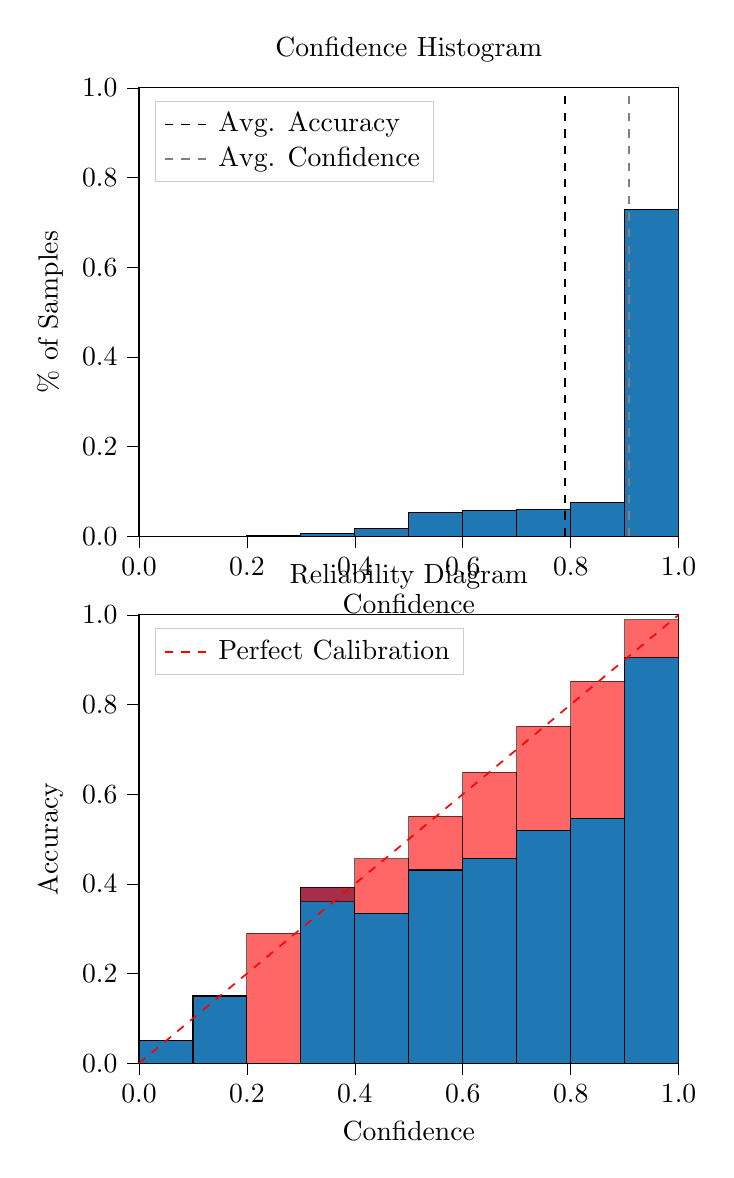 % This file was created by tikzplotlib v0.9.8.
\begin{tikzpicture}

\definecolor{color0}{rgb}{0.122,0.467,0.706}

\begin{groupplot}[group style={group size=1 by 2}]
\nextgroupplot[
legend cell align={left},
legend style={
  fill opacity=0.8,
  draw opacity=1,
  text opacity=1,
  at={(0.03,0.97)},
  anchor=north west,
  draw=white!80!black
},
tick align=outside,
tick pos=left,
title={Confidence Histogram},
x grid style={white!69.02!black},
xlabel={Confidence},
xmin=0, xmax=1,
xtick style={color=black},
xtick={0,0.2,0.4,0.6,0.8,1},
xticklabels={0.0,0.2,0.4,0.6,0.8,1.0},
y grid style={white!69.02!black},
ylabel={\% of Samples},
ymin=0, ymax=1,
ytick style={color=black},
ytick={0,0.2,0.4,0.6,0.8,1},
yticklabels={0.0,0.2,0.4,0.6,0.8,1.0}
]
\draw[draw=black,fill=color0] (axis cs:-6.939e-18,0) rectangle (axis cs:0.1,0);
\draw[draw=black,fill=color0] (axis cs:0.1,0) rectangle (axis cs:0.2,0);
\draw[draw=black,fill=color0] (axis cs:0.2,0) rectangle (axis cs:0.3,0.001);
\draw[draw=black,fill=color0] (axis cs:0.3,0) rectangle (axis cs:0.4,0.006);
\draw[draw=black,fill=color0] (axis cs:0.4,0) rectangle (axis cs:0.5,0.018);
\draw[draw=black,fill=color0] (axis cs:0.5,0) rectangle (axis cs:0.6,0.053);
\draw[draw=black,fill=color0] (axis cs:0.6,0) rectangle (axis cs:0.7,0.057);
\draw[draw=black,fill=color0] (axis cs:0.7,0) rectangle (axis cs:0.8,0.059);
\draw[draw=black,fill=color0] (axis cs:0.8,0) rectangle (axis cs:0.9,0.076);
\draw[draw=black,fill=color0] (axis cs:0.9,0) rectangle (axis cs:1,0.729);
\addplot [semithick, black, dashed]
table {%
0.79 0
0.79 1
};
\addlegendentry{Avg. Accuracy}
\addplot [semithick, white!50.196!black, dashed]
table {%
0.908 0
0.908 1
};
\addlegendentry{Avg. Confidence}

\nextgroupplot[
legend cell align={left},
legend style={
  fill opacity=0.8,
  draw opacity=1,
  text opacity=1,
  at={(0.03,0.97)},
  anchor=north west,
  draw=white!80!black
},
tick align=outside,
tick pos=left,
title={Reliability Diagram},
x grid style={white!69.02!black},
xlabel={Confidence},
xmin=0, xmax=1,
xtick style={color=black},
xtick={0,0.2,0.4,0.6,0.8,1},
xticklabels={0.0,0.2,0.4,0.6,0.8,1.0},
y grid style={white!69.02!black},
ylabel={Accuracy},
ymin=0, ymax=1,
ytick style={color=black},
ytick={0,0.2,0.4,0.6,0.8,1},
yticklabels={0.0,0.2,0.4,0.6,0.8,1.0}
]
\draw[draw=black,fill=color0] (axis cs:-6.939e-18,0) rectangle (axis cs:0.1,0.05);
\draw[draw=black,fill=color0] (axis cs:0.1,0) rectangle (axis cs:0.2,0.15);
\draw[draw=black,fill=color0] (axis cs:0.2,0) rectangle (axis cs:0.3,0);
\draw[draw=black,fill=color0] (axis cs:0.3,0) rectangle (axis cs:0.4,0.393);
\draw[draw=black,fill=color0] (axis cs:0.4,0) rectangle (axis cs:0.5,0.335);
\draw[draw=black,fill=color0] (axis cs:0.5,0) rectangle (axis cs:0.6,0.431);
\draw[draw=black,fill=color0] (axis cs:0.6,0) rectangle (axis cs:0.7,0.457);
\draw[draw=black,fill=color0] (axis cs:0.7,0) rectangle (axis cs:0.8,0.52);
\draw[draw=black,fill=color0] (axis cs:0.8,0) rectangle (axis cs:0.9,0.546);
\draw[draw=black,fill=color0] (axis cs:0.9,0) rectangle (axis cs:1,0.905);
\draw[draw=black,fill=red,opacity=0.6] (axis cs:-6.939e-18,0.05) rectangle (axis cs:0.1,0.05);
\draw[draw=black,fill=red,opacity=0.6] (axis cs:0.1,0.15) rectangle (axis cs:0.2,0.15);
\draw[draw=black,fill=red,opacity=0.6] (axis cs:0.2,0) rectangle (axis cs:0.3,0.29);
\draw[draw=black,fill=red,opacity=0.6] (axis cs:0.3,0.393) rectangle (axis cs:0.4,0.36);
\draw[draw=black,fill=red,opacity=0.6] (axis cs:0.4,0.335) rectangle (axis cs:0.5,0.456);
\draw[draw=black,fill=red,opacity=0.6] (axis cs:0.5,0.431) rectangle (axis cs:0.6,0.551);
\draw[draw=black,fill=red,opacity=0.6] (axis cs:0.6,0.457) rectangle (axis cs:0.7,0.649);
\draw[draw=black,fill=red,opacity=0.6] (axis cs:0.7,0.52) rectangle (axis cs:0.8,0.752);
\draw[draw=black,fill=red,opacity=0.6] (axis cs:0.8,0.546) rectangle (axis cs:0.9,0.852);
\draw[draw=black,fill=red,opacity=0.6] (axis cs:0.9,0.905) rectangle (axis cs:1,0.989);
\addplot [semithick, red, dashed]
table {%
0 0
1 1
};
\addlegendentry{Perfect Calibration}
\end{groupplot}

\end{tikzpicture}

